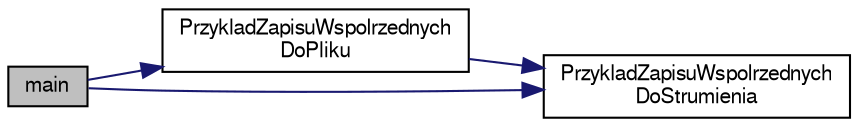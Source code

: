 digraph "main"
{
 // LATEX_PDF_SIZE
  edge [fontname="FreeSans",fontsize="10",labelfontname="FreeSans",labelfontsize="10"];
  node [fontname="FreeSans",fontsize="10",shape=record];
  rankdir="LR";
  Node1 [label="main",height=0.2,width=0.4,color="black", fillcolor="grey75", style="filled", fontcolor="black",tooltip=" "];
  Node1 -> Node2 [color="midnightblue",fontsize="10",style="solid",fontname="FreeSans"];
  Node2 [label="PrzykladZapisuWspolrzednych\lDoPliku",height=0.2,width=0.4,color="black", fillcolor="white", style="filled",URL="$a00020.html#ad29f89fe022ee5b724b995c6bd8dec7d",tooltip=" "];
  Node2 -> Node3 [color="midnightblue",fontsize="10",style="solid",fontname="FreeSans"];
  Node3 [label="PrzykladZapisuWspolrzednych\lDoStrumienia",height=0.2,width=0.4,color="black", fillcolor="white", style="filled",URL="$a00020.html#aad5e225fdb9330dd4b2cac1cf31142b5",tooltip=" "];
  Node1 -> Node3 [color="midnightblue",fontsize="10",style="solid",fontname="FreeSans"];
}
